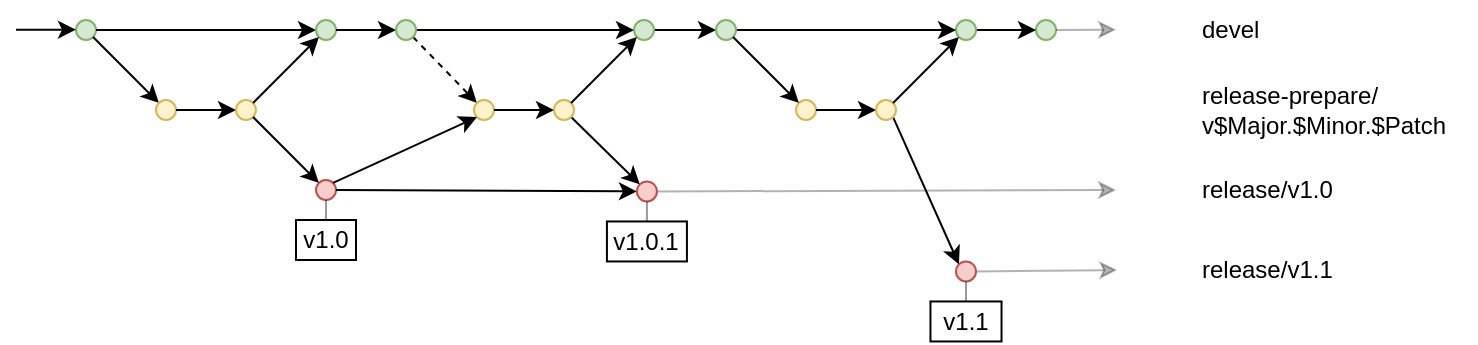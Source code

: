 <mxfile version="23.1.1" type="device">
  <diagram name="Page-1" id="Mk6yh0I7Yg1ter9-D5bk">
    <mxGraphModel dx="546" dy="288" grid="1" gridSize="10" guides="1" tooltips="1" connect="1" arrows="1" fold="1" page="1" pageScale="1" pageWidth="827" pageHeight="1169" background="#ffffff" math="0" shadow="0">
      <root>
        <mxCell id="0" />
        <mxCell id="1" parent="0" />
        <mxCell id="clNDpagBkAwe7nPtnSpp-1" value="" style="ellipse;whiteSpace=wrap;html=1;aspect=fixed;fillColor=#d5e8d4;strokeColor=#82b366;" parent="1" vertex="1">
          <mxGeometry x="80" y="320" width="10" height="10" as="geometry" />
        </mxCell>
        <mxCell id="clNDpagBkAwe7nPtnSpp-3" value="" style="endArrow=classic;html=1;rounded=0;exitX=1;exitY=0.5;exitDx=0;exitDy=0;entryX=0;entryY=0.5;entryDx=0;entryDy=0;" parent="1" source="clNDpagBkAwe7nPtnSpp-1" target="clNDpagBkAwe7nPtnSpp-6" edge="1">
          <mxGeometry width="50" height="50" relative="1" as="geometry">
            <mxPoint x="390" y="680" as="sourcePoint" />
            <mxPoint x="120" y="325" as="targetPoint" />
          </mxGeometry>
        </mxCell>
        <mxCell id="clNDpagBkAwe7nPtnSpp-6" value="" style="ellipse;whiteSpace=wrap;html=1;aspect=fixed;fillColor=#d5e8d4;strokeColor=#82b366;" parent="1" vertex="1">
          <mxGeometry x="200" y="320" width="10" height="10" as="geometry" />
        </mxCell>
        <mxCell id="clNDpagBkAwe7nPtnSpp-16" value="" style="endArrow=classic;html=1;rounded=0;exitX=1;exitY=0.5;exitDx=0;exitDy=0;entryX=0;entryY=0.5;entryDx=0;entryDy=0;" parent="1" edge="1">
          <mxGeometry width="50" height="50" relative="1" as="geometry">
            <mxPoint x="50" y="324.86" as="sourcePoint" />
            <mxPoint x="80" y="324.86" as="targetPoint" />
          </mxGeometry>
        </mxCell>
        <mxCell id="clNDpagBkAwe7nPtnSpp-17" value="" style="ellipse;whiteSpace=wrap;html=1;aspect=fixed;fillColor=#f8cecc;strokeColor=#b85450;" parent="1" vertex="1">
          <mxGeometry x="200" y="400" width="10" height="10" as="geometry" />
        </mxCell>
        <mxCell id="clNDpagBkAwe7nPtnSpp-21" value="v1.0" style="rounded=0;whiteSpace=wrap;html=1;" parent="1" vertex="1">
          <mxGeometry x="190" y="420" width="30" height="20" as="geometry" />
        </mxCell>
        <mxCell id="clNDpagBkAwe7nPtnSpp-22" value="" style="endArrow=none;html=1;rounded=0;exitX=0.5;exitY=1;exitDx=0;exitDy=0;opacity=40;" parent="1" source="clNDpagBkAwe7nPtnSpp-17" edge="1">
          <mxGeometry width="50" height="50" relative="1" as="geometry">
            <mxPoint x="205" y="450" as="sourcePoint" />
            <mxPoint x="205" y="420" as="targetPoint" />
          </mxGeometry>
        </mxCell>
        <mxCell id="clNDpagBkAwe7nPtnSpp-31" value="&lt;div&gt;devel&lt;/div&gt;" style="text;html=1;strokeColor=none;fillColor=none;align=left;verticalAlign=middle;whiteSpace=wrap;rounded=0;" parent="1" vertex="1">
          <mxGeometry x="640.54" y="310" width="60" height="30" as="geometry" />
        </mxCell>
        <mxCell id="clNDpagBkAwe7nPtnSpp-32" value="release/v1.0" style="text;html=1;strokeColor=none;fillColor=none;align=left;verticalAlign=middle;whiteSpace=wrap;rounded=0;" parent="1" vertex="1">
          <mxGeometry x="640.54" y="390" width="70" height="30" as="geometry" />
        </mxCell>
        <mxCell id="clNDpagBkAwe7nPtnSpp-35" value="" style="endArrow=classic;html=1;rounded=0;exitX=1;exitY=0.5;exitDx=0;exitDy=0;opacity=30;endFill=1;" parent="1" source="clNDpagBkAwe7nPtnSpp-51" edge="1">
          <mxGeometry width="50" height="50" relative="1" as="geometry">
            <mxPoint x="289" y="404.83" as="sourcePoint" />
            <mxPoint x="600" y="405" as="targetPoint" />
          </mxGeometry>
        </mxCell>
        <mxCell id="clNDpagBkAwe7nPtnSpp-41" value="" style="endArrow=classic;html=1;rounded=0;entryX=0;entryY=0;entryDx=0;entryDy=0;exitX=1;exitY=1;exitDx=0;exitDy=0;" parent="1" source="clNDpagBkAwe7nPtnSpp-1" target="BKJqnO9p7tOJYiJ99nwM-1" edge="1">
          <mxGeometry width="50" height="50" relative="1" as="geometry">
            <mxPoint x="190" y="440" as="sourcePoint" />
            <mxPoint x="240" y="390" as="targetPoint" />
          </mxGeometry>
        </mxCell>
        <mxCell id="clNDpagBkAwe7nPtnSpp-43" value="" style="endArrow=classic;html=1;rounded=0;exitX=1;exitY=0.5;exitDx=0;exitDy=0;entryX=0;entryY=0.5;entryDx=0;entryDy=0;" parent="1" source="clNDpagBkAwe7nPtnSpp-57" target="clNDpagBkAwe7nPtnSpp-44" edge="1">
          <mxGeometry width="50" height="50" relative="1" as="geometry">
            <mxPoint x="210" y="325" as="sourcePoint" />
            <mxPoint x="240" y="325" as="targetPoint" />
          </mxGeometry>
        </mxCell>
        <mxCell id="clNDpagBkAwe7nPtnSpp-79" value="" style="edgeStyle=orthogonalEdgeStyle;rounded=0;orthogonalLoop=1;jettySize=auto;html=1;" parent="1" source="clNDpagBkAwe7nPtnSpp-44" target="clNDpagBkAwe7nPtnSpp-77" edge="1">
          <mxGeometry relative="1" as="geometry" />
        </mxCell>
        <mxCell id="clNDpagBkAwe7nPtnSpp-44" value="" style="ellipse;whiteSpace=wrap;html=1;aspect=fixed;fillColor=#d5e8d4;strokeColor=#82b366;" parent="1" vertex="1">
          <mxGeometry x="359" y="320" width="10" height="10" as="geometry" />
        </mxCell>
        <mxCell id="clNDpagBkAwe7nPtnSpp-45" value="" style="endArrow=classic;html=1;rounded=0;entryX=0;entryY=0;entryDx=0;entryDy=0;exitX=1;exitY=1;exitDx=0;exitDy=0;dashed=1;" parent="1" source="clNDpagBkAwe7nPtnSpp-57" target="BKJqnO9p7tOJYiJ99nwM-4" edge="1">
          <mxGeometry width="50" height="50" relative="1" as="geometry">
            <mxPoint x="209" y="340" as="sourcePoint" />
            <mxPoint x="380" y="351" as="targetPoint" />
          </mxGeometry>
        </mxCell>
        <mxCell id="clNDpagBkAwe7nPtnSpp-52" value="" style="endArrow=classic;html=1;rounded=0;exitX=1;exitY=0.5;exitDx=0;exitDy=0;endFill=1;" parent="1" source="clNDpagBkAwe7nPtnSpp-17" target="clNDpagBkAwe7nPtnSpp-51" edge="1">
          <mxGeometry width="50" height="50" relative="1" as="geometry">
            <mxPoint x="210" y="405" as="sourcePoint" />
            <mxPoint x="320" y="405" as="targetPoint" />
          </mxGeometry>
        </mxCell>
        <mxCell id="clNDpagBkAwe7nPtnSpp-51" value="" style="ellipse;whiteSpace=wrap;html=1;aspect=fixed;fillColor=#f8cecc;strokeColor=#b85450;" parent="1" vertex="1">
          <mxGeometry x="360.46" y="400.73" width="10" height="10" as="geometry" />
        </mxCell>
        <mxCell id="clNDpagBkAwe7nPtnSpp-53" value="" style="endArrow=classic;html=1;rounded=0;entryX=0;entryY=0;entryDx=0;entryDy=0;exitX=1;exitY=1;exitDx=0;exitDy=0;" parent="1" source="BKJqnO9p7tOJYiJ99nwM-6" target="clNDpagBkAwe7nPtnSpp-51" edge="1">
          <mxGeometry width="50" height="50" relative="1" as="geometry">
            <mxPoint x="328.996" y="329.266" as="sourcePoint" />
            <mxPoint x="320.46" y="360.73" as="targetPoint" />
          </mxGeometry>
        </mxCell>
        <mxCell id="clNDpagBkAwe7nPtnSpp-54" value="v1.0.1" style="rounded=0;whiteSpace=wrap;html=1;" parent="1" vertex="1">
          <mxGeometry x="345.46" y="420.73" width="40" height="20" as="geometry" />
        </mxCell>
        <mxCell id="clNDpagBkAwe7nPtnSpp-55" value="" style="endArrow=none;html=1;rounded=0;exitX=0.5;exitY=1;exitDx=0;exitDy=0;opacity=40;" parent="1" edge="1">
          <mxGeometry width="50" height="50" relative="1" as="geometry">
            <mxPoint x="365.46" y="410.73" as="sourcePoint" />
            <mxPoint x="365.46" y="420.73" as="targetPoint" />
          </mxGeometry>
        </mxCell>
        <mxCell id="clNDpagBkAwe7nPtnSpp-56" value="&lt;div&gt;release-prepare/&lt;/div&gt;&lt;div&gt;v$Major.$Minor.$Patch&lt;/div&gt;" style="text;html=1;strokeColor=none;fillColor=none;align=left;verticalAlign=middle;whiteSpace=wrap;rounded=0;" parent="1" vertex="1">
          <mxGeometry x="640.54" y="350" width="139.46" height="30" as="geometry" />
        </mxCell>
        <mxCell id="clNDpagBkAwe7nPtnSpp-58" value="" style="endArrow=classic;html=1;rounded=0;exitX=1;exitY=0.5;exitDx=0;exitDy=0;entryX=0;entryY=0.5;entryDx=0;entryDy=0;" parent="1" source="clNDpagBkAwe7nPtnSpp-6" target="clNDpagBkAwe7nPtnSpp-57" edge="1">
          <mxGeometry width="50" height="50" relative="1" as="geometry">
            <mxPoint x="210" y="325" as="sourcePoint" />
            <mxPoint x="359" y="325" as="targetPoint" />
          </mxGeometry>
        </mxCell>
        <mxCell id="clNDpagBkAwe7nPtnSpp-57" value="" style="ellipse;whiteSpace=wrap;html=1;aspect=fixed;fillColor=#d5e8d4;strokeColor=#82b366;" parent="1" vertex="1">
          <mxGeometry x="240" y="320" width="10" height="10" as="geometry" />
        </mxCell>
        <mxCell id="clNDpagBkAwe7nPtnSpp-60" value="" style="ellipse;whiteSpace=wrap;html=1;aspect=fixed;fillColor=#d5e8d4;strokeColor=#82b366;" parent="1" vertex="1">
          <mxGeometry x="560" y="320" width="10" height="10" as="geometry" />
        </mxCell>
        <mxCell id="clNDpagBkAwe7nPtnSpp-61" value="" style="endArrow=classic;html=1;rounded=0;exitX=1;exitY=0.5;exitDx=0;exitDy=0;entryX=0;entryY=0.5;entryDx=0;entryDy=0;" parent="1" target="clNDpagBkAwe7nPtnSpp-60" edge="1">
          <mxGeometry width="50" height="50" relative="1" as="geometry">
            <mxPoint x="530" y="325" as="sourcePoint" />
            <mxPoint x="880" y="631" as="targetPoint" />
          </mxGeometry>
        </mxCell>
        <mxCell id="clNDpagBkAwe7nPtnSpp-62" value="" style="endArrow=classic;html=1;rounded=0;exitX=1;exitY=0.5;exitDx=0;exitDy=0;opacity=30;endFill=1;" parent="1" source="clNDpagBkAwe7nPtnSpp-71" edge="1">
          <mxGeometry width="50" height="50" relative="1" as="geometry">
            <mxPoint x="450" y="444.83" as="sourcePoint" />
            <mxPoint x="600.54" y="445" as="targetPoint" />
          </mxGeometry>
        </mxCell>
        <mxCell id="clNDpagBkAwe7nPtnSpp-63" value="" style="endArrow=classic;html=1;rounded=0;exitX=1;exitY=0.5;exitDx=0;exitDy=0;opacity=30;" parent="1" source="clNDpagBkAwe7nPtnSpp-60" edge="1">
          <mxGeometry width="50" height="50" relative="1" as="geometry">
            <mxPoint x="530" y="324.83" as="sourcePoint" />
            <mxPoint x="600" y="324.83" as="targetPoint" />
          </mxGeometry>
        </mxCell>
        <mxCell id="clNDpagBkAwe7nPtnSpp-65" value="" style="ellipse;whiteSpace=wrap;html=1;aspect=fixed;fillColor=#d5e8d4;strokeColor=#82b366;" parent="1" vertex="1">
          <mxGeometry x="520" y="320" width="10" height="10" as="geometry" />
        </mxCell>
        <mxCell id="clNDpagBkAwe7nPtnSpp-71" value="" style="ellipse;whiteSpace=wrap;html=1;aspect=fixed;fillColor=#f8cecc;strokeColor=#b85450;" parent="1" vertex="1">
          <mxGeometry x="520" y="440.73" width="10" height="10" as="geometry" />
        </mxCell>
        <mxCell id="clNDpagBkAwe7nPtnSpp-72" value="" style="endArrow=classic;html=1;rounded=0;entryX=0;entryY=0;entryDx=0;entryDy=0;exitX=1;exitY=1;exitDx=0;exitDy=0;" parent="1" source="BKJqnO9p7tOJYiJ99nwM-9" target="clNDpagBkAwe7nPtnSpp-71" edge="1">
          <mxGeometry width="50" height="50" relative="1" as="geometry">
            <mxPoint x="388.54" y="410" as="sourcePoint" />
            <mxPoint x="438.54" y="360" as="targetPoint" />
          </mxGeometry>
        </mxCell>
        <mxCell id="clNDpagBkAwe7nPtnSpp-73" value="&lt;div&gt;v1.1&lt;/div&gt;" style="rounded=0;whiteSpace=wrap;html=1;" parent="1" vertex="1">
          <mxGeometry x="507.23" y="460.73" width="35.54" height="20" as="geometry" />
        </mxCell>
        <mxCell id="clNDpagBkAwe7nPtnSpp-74" value="" style="endArrow=none;html=1;rounded=0;exitX=0.5;exitY=1;exitDx=0;exitDy=0;opacity=40;" parent="1" source="clNDpagBkAwe7nPtnSpp-71" edge="1">
          <mxGeometry width="50" height="50" relative="1" as="geometry">
            <mxPoint x="525" y="450.73" as="sourcePoint" />
            <mxPoint x="525" y="460.73" as="targetPoint" />
          </mxGeometry>
        </mxCell>
        <mxCell id="clNDpagBkAwe7nPtnSpp-76" value="release/v1.1" style="text;html=1;strokeColor=none;fillColor=none;align=left;verticalAlign=middle;whiteSpace=wrap;rounded=0;" parent="1" vertex="1">
          <mxGeometry x="640.54" y="430" width="70" height="30" as="geometry" />
        </mxCell>
        <mxCell id="clNDpagBkAwe7nPtnSpp-80" value="" style="edgeStyle=orthogonalEdgeStyle;rounded=0;orthogonalLoop=1;jettySize=auto;html=1;entryX=0;entryY=0.5;entryDx=0;entryDy=0;" parent="1" source="clNDpagBkAwe7nPtnSpp-77" target="clNDpagBkAwe7nPtnSpp-65" edge="1">
          <mxGeometry relative="1" as="geometry" />
        </mxCell>
        <mxCell id="clNDpagBkAwe7nPtnSpp-77" value="" style="ellipse;whiteSpace=wrap;html=1;aspect=fixed;fillColor=#d5e8d4;strokeColor=#82b366;" parent="1" vertex="1">
          <mxGeometry x="400" y="320" width="10" height="10" as="geometry" />
        </mxCell>
        <mxCell id="BKJqnO9p7tOJYiJ99nwM-1" value="" style="ellipse;whiteSpace=wrap;html=1;aspect=fixed;fillColor=#fff2cc;strokeColor=#d6b656;" parent="1" vertex="1">
          <mxGeometry x="120" y="360" width="10" height="10" as="geometry" />
        </mxCell>
        <mxCell id="BKJqnO9p7tOJYiJ99nwM-2" value="" style="endArrow=classic;html=1;rounded=0;entryX=0;entryY=0.5;entryDx=0;entryDy=0;exitX=1;exitY=0.5;exitDx=0;exitDy=0;" parent="1" source="BKJqnO9p7tOJYiJ99nwM-1" target="BKJqnO9p7tOJYiJ99nwM-3" edge="1">
          <mxGeometry width="50" height="50" relative="1" as="geometry">
            <mxPoint x="190" y="440" as="sourcePoint" />
            <mxPoint x="240" y="390" as="targetPoint" />
          </mxGeometry>
        </mxCell>
        <mxCell id="BKJqnO9p7tOJYiJ99nwM-3" value="" style="ellipse;whiteSpace=wrap;html=1;aspect=fixed;fillColor=#fff2cc;strokeColor=#d6b656;" parent="1" vertex="1">
          <mxGeometry x="160" y="360" width="10" height="10" as="geometry" />
        </mxCell>
        <mxCell id="BKJqnO9p7tOJYiJ99nwM-4" value="" style="ellipse;whiteSpace=wrap;html=1;aspect=fixed;fillColor=#fff2cc;strokeColor=#d6b656;" parent="1" vertex="1">
          <mxGeometry x="279" y="360" width="10" height="10" as="geometry" />
        </mxCell>
        <mxCell id="BKJqnO9p7tOJYiJ99nwM-5" value="" style="endArrow=classic;html=1;rounded=0;entryX=0;entryY=0.5;entryDx=0;entryDy=0;exitX=1;exitY=0.5;exitDx=0;exitDy=0;" parent="1" source="BKJqnO9p7tOJYiJ99nwM-4" target="BKJqnO9p7tOJYiJ99nwM-6" edge="1">
          <mxGeometry width="50" height="50" relative="1" as="geometry">
            <mxPoint x="349" y="440" as="sourcePoint" />
            <mxPoint x="399" y="390" as="targetPoint" />
          </mxGeometry>
        </mxCell>
        <mxCell id="BKJqnO9p7tOJYiJ99nwM-6" value="" style="ellipse;whiteSpace=wrap;html=1;aspect=fixed;fillColor=#fff2cc;strokeColor=#d6b656;" parent="1" vertex="1">
          <mxGeometry x="319" y="360" width="10" height="10" as="geometry" />
        </mxCell>
        <mxCell id="BKJqnO9p7tOJYiJ99nwM-7" value="" style="ellipse;whiteSpace=wrap;html=1;aspect=fixed;fillColor=#fff2cc;strokeColor=#d6b656;" parent="1" vertex="1">
          <mxGeometry x="440" y="360" width="10" height="10" as="geometry" />
        </mxCell>
        <mxCell id="BKJqnO9p7tOJYiJ99nwM-8" value="" style="endArrow=classic;html=1;rounded=0;entryX=0;entryY=0.5;entryDx=0;entryDy=0;exitX=1;exitY=0.5;exitDx=0;exitDy=0;" parent="1" source="BKJqnO9p7tOJYiJ99nwM-7" target="BKJqnO9p7tOJYiJ99nwM-9" edge="1">
          <mxGeometry width="50" height="50" relative="1" as="geometry">
            <mxPoint x="510" y="440" as="sourcePoint" />
            <mxPoint x="560" y="390" as="targetPoint" />
          </mxGeometry>
        </mxCell>
        <mxCell id="BKJqnO9p7tOJYiJ99nwM-9" value="" style="ellipse;whiteSpace=wrap;html=1;aspect=fixed;fillColor=#fff2cc;strokeColor=#d6b656;" parent="1" vertex="1">
          <mxGeometry x="480" y="360" width="10" height="10" as="geometry" />
        </mxCell>
        <mxCell id="BKJqnO9p7tOJYiJ99nwM-11" value="" style="endArrow=classic;html=1;rounded=0;entryX=0;entryY=0;entryDx=0;entryDy=0;exitX=1;exitY=1;exitDx=0;exitDy=0;" parent="1" source="BKJqnO9p7tOJYiJ99nwM-3" target="clNDpagBkAwe7nPtnSpp-17" edge="1">
          <mxGeometry width="50" height="50" relative="1" as="geometry">
            <mxPoint x="210" y="490" as="sourcePoint" />
            <mxPoint x="260" y="440" as="targetPoint" />
          </mxGeometry>
        </mxCell>
        <mxCell id="BKJqnO9p7tOJYiJ99nwM-13" value="" style="endArrow=classic;html=1;rounded=0;entryX=0;entryY=1;entryDx=0;entryDy=0;exitX=1;exitY=0;exitDx=0;exitDy=0;" parent="1" source="clNDpagBkAwe7nPtnSpp-17" target="BKJqnO9p7tOJYiJ99nwM-4" edge="1">
          <mxGeometry width="50" height="50" relative="1" as="geometry">
            <mxPoint x="210" y="490" as="sourcePoint" />
            <mxPoint x="260" y="440" as="targetPoint" />
          </mxGeometry>
        </mxCell>
        <mxCell id="BKJqnO9p7tOJYiJ99nwM-15" value="" style="endArrow=classic;html=1;rounded=0;entryX=0;entryY=0;entryDx=0;entryDy=0;exitX=1;exitY=1;exitDx=0;exitDy=0;" parent="1" source="clNDpagBkAwe7nPtnSpp-77" target="BKJqnO9p7tOJYiJ99nwM-7" edge="1">
          <mxGeometry width="50" height="50" relative="1" as="geometry">
            <mxPoint x="360" y="530" as="sourcePoint" />
            <mxPoint x="410" y="480" as="targetPoint" />
          </mxGeometry>
        </mxCell>
        <mxCell id="_rf0kHMTskf1nQpIu7O9-1" value="" style="endArrow=classic;html=1;rounded=0;entryX=0;entryY=1;entryDx=0;entryDy=0;exitX=1;exitY=0;exitDx=0;exitDy=0;" parent="1" source="BKJqnO9p7tOJYiJ99nwM-3" target="clNDpagBkAwe7nPtnSpp-6" edge="1">
          <mxGeometry width="50" height="50" relative="1" as="geometry">
            <mxPoint x="179" y="379" as="sourcePoint" />
            <mxPoint x="211" y="411" as="targetPoint" />
          </mxGeometry>
        </mxCell>
        <mxCell id="_rf0kHMTskf1nQpIu7O9-2" value="" style="endArrow=classic;html=1;rounded=0;entryX=0;entryY=1;entryDx=0;entryDy=0;exitX=1;exitY=0;exitDx=0;exitDy=0;" parent="1" source="BKJqnO9p7tOJYiJ99nwM-6" target="clNDpagBkAwe7nPtnSpp-44" edge="1">
          <mxGeometry width="50" height="50" relative="1" as="geometry">
            <mxPoint x="179" y="371" as="sourcePoint" />
            <mxPoint x="211" y="339" as="targetPoint" />
          </mxGeometry>
        </mxCell>
        <mxCell id="_rf0kHMTskf1nQpIu7O9-3" value="" style="endArrow=classic;html=1;rounded=0;entryX=0;entryY=1;entryDx=0;entryDy=0;exitX=1;exitY=0;exitDx=0;exitDy=0;" parent="1" source="BKJqnO9p7tOJYiJ99nwM-9" target="clNDpagBkAwe7nPtnSpp-65" edge="1">
          <mxGeometry width="50" height="50" relative="1" as="geometry">
            <mxPoint x="189" y="381" as="sourcePoint" />
            <mxPoint x="221" y="349" as="targetPoint" />
          </mxGeometry>
        </mxCell>
      </root>
    </mxGraphModel>
  </diagram>
</mxfile>
